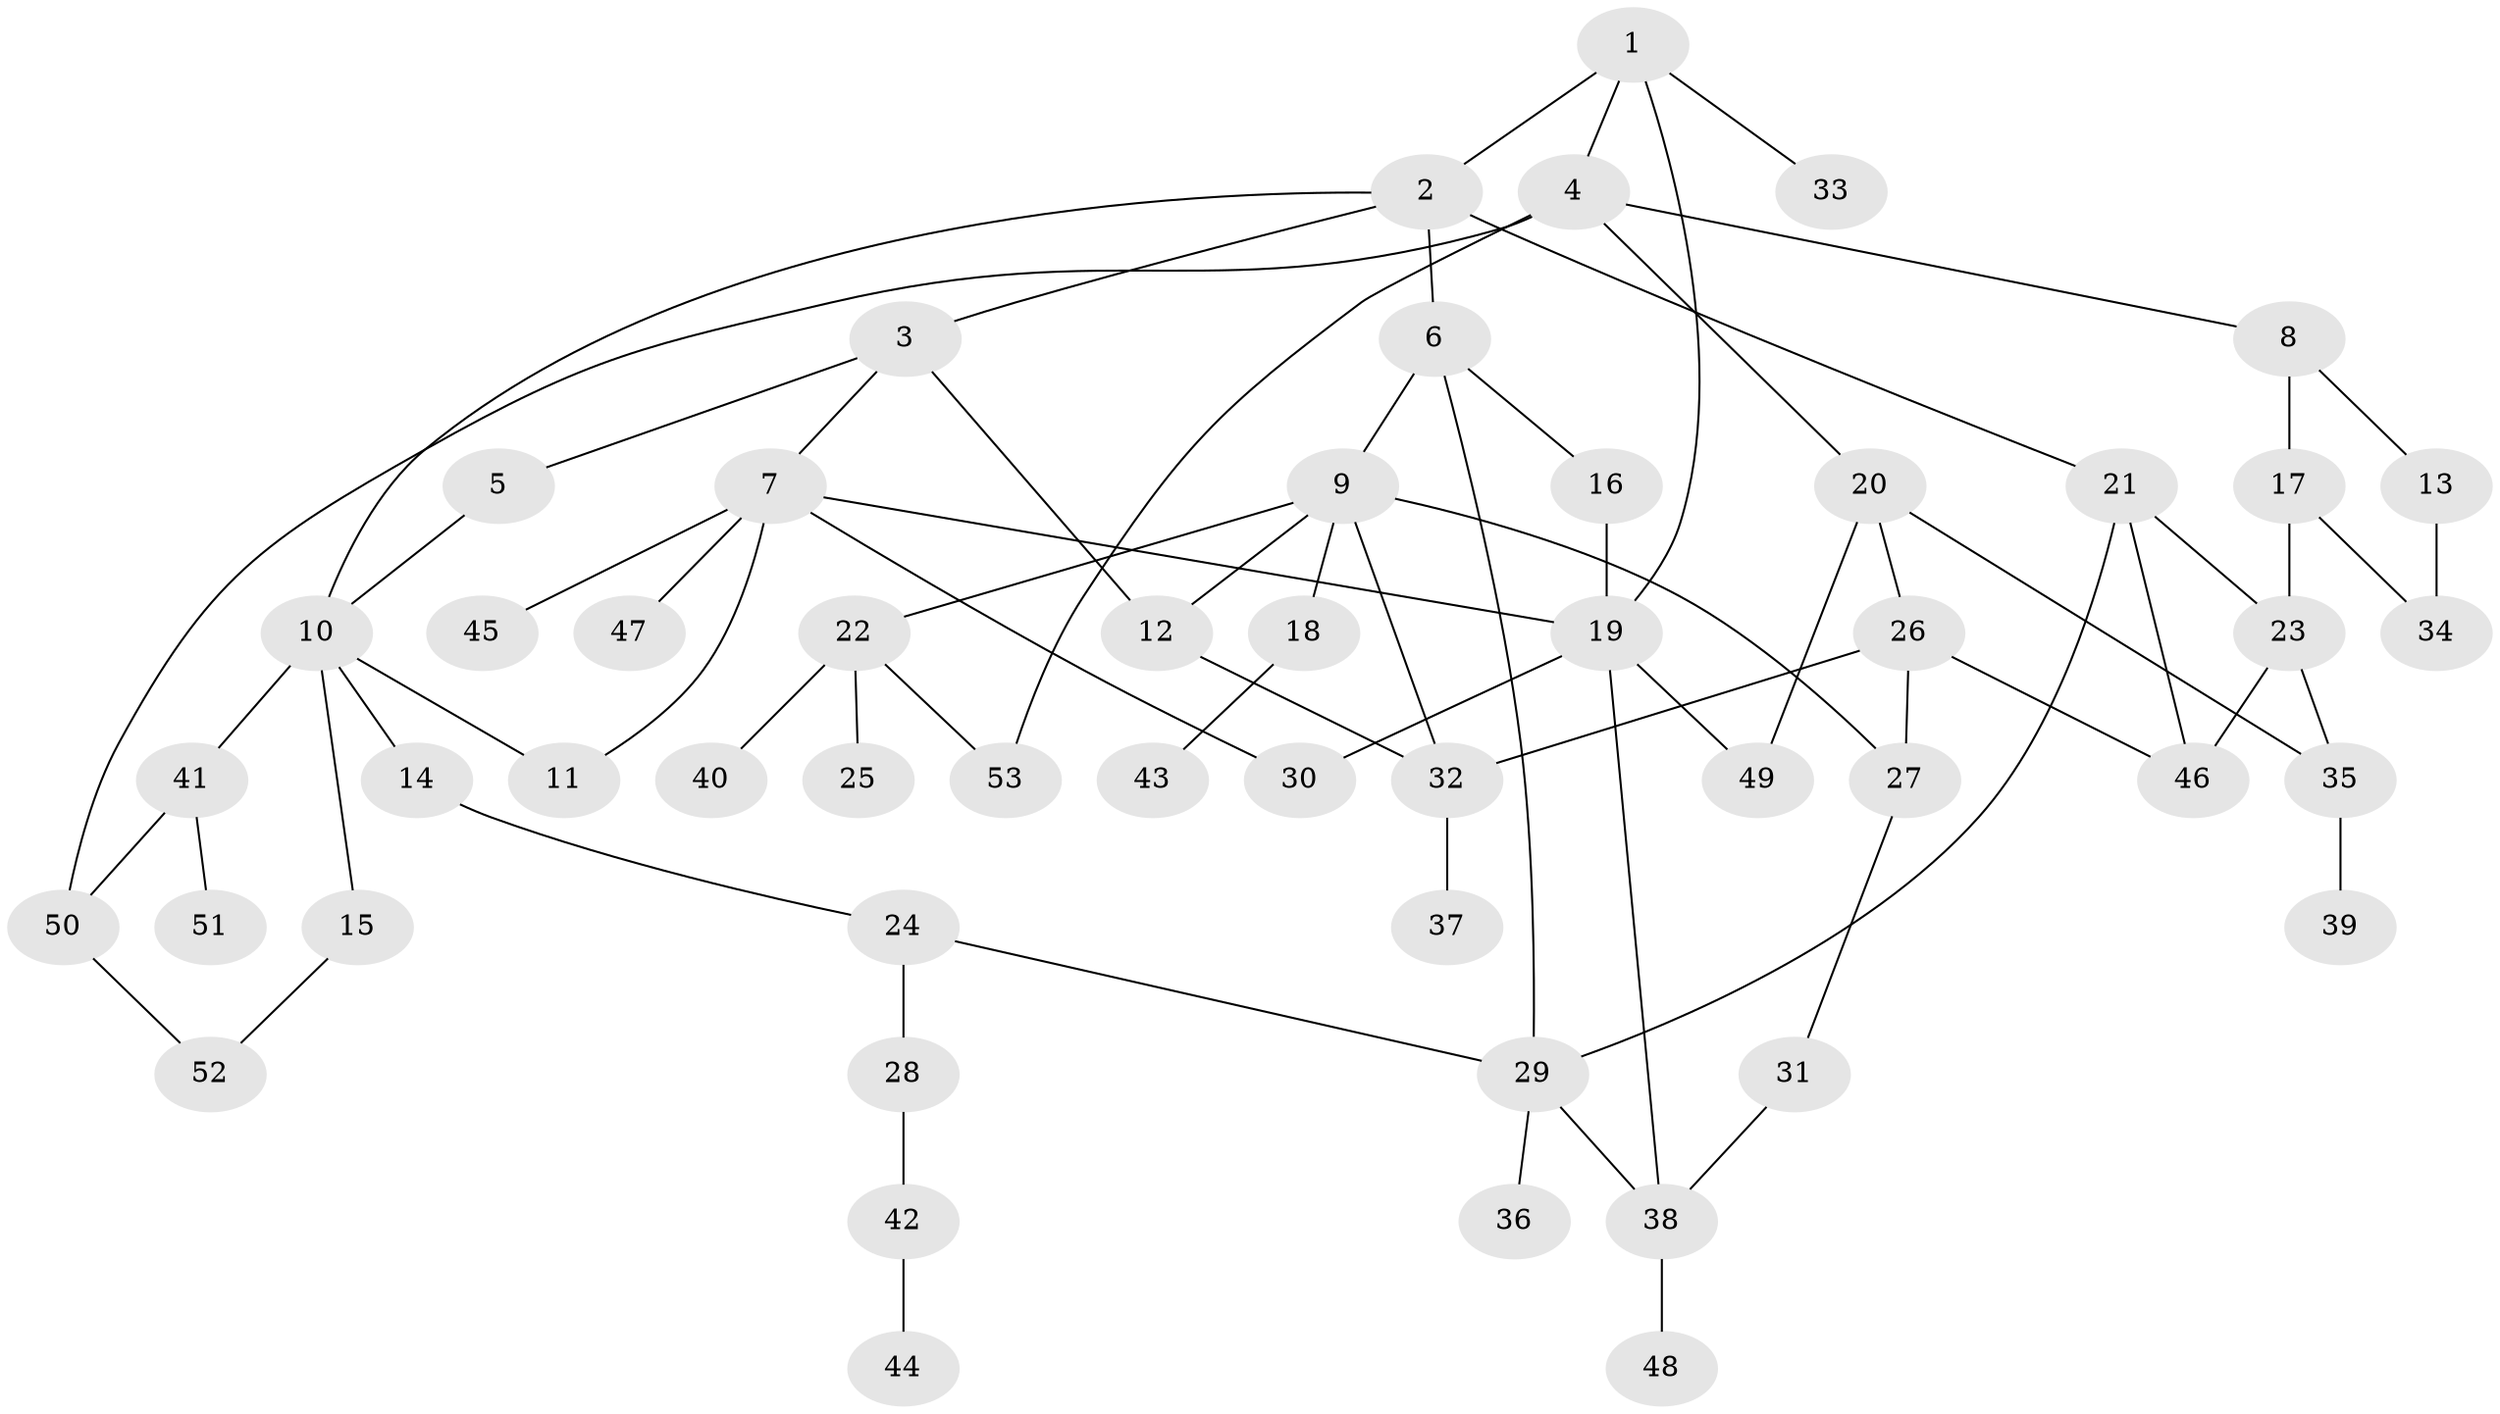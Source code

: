 // Generated by graph-tools (version 1.1) at 2025/13/03/09/25 04:13:30]
// undirected, 53 vertices, 74 edges
graph export_dot {
graph [start="1"]
  node [color=gray90,style=filled];
  1;
  2;
  3;
  4;
  5;
  6;
  7;
  8;
  9;
  10;
  11;
  12;
  13;
  14;
  15;
  16;
  17;
  18;
  19;
  20;
  21;
  22;
  23;
  24;
  25;
  26;
  27;
  28;
  29;
  30;
  31;
  32;
  33;
  34;
  35;
  36;
  37;
  38;
  39;
  40;
  41;
  42;
  43;
  44;
  45;
  46;
  47;
  48;
  49;
  50;
  51;
  52;
  53;
  1 -- 2;
  1 -- 4;
  1 -- 19;
  1 -- 33;
  2 -- 3;
  2 -- 6;
  2 -- 21;
  2 -- 10;
  3 -- 5;
  3 -- 7;
  3 -- 12;
  4 -- 8;
  4 -- 20;
  4 -- 50;
  4 -- 53;
  5 -- 10;
  6 -- 9;
  6 -- 16;
  6 -- 29;
  7 -- 11;
  7 -- 45;
  7 -- 47;
  7 -- 30;
  7 -- 19;
  8 -- 13;
  8 -- 17;
  9 -- 12;
  9 -- 18;
  9 -- 22;
  9 -- 27;
  9 -- 32;
  10 -- 14;
  10 -- 15;
  10 -- 41;
  10 -- 11;
  12 -- 32;
  13 -- 34;
  14 -- 24;
  15 -- 52;
  16 -- 19;
  17 -- 23;
  17 -- 34;
  18 -- 43;
  19 -- 30;
  19 -- 38;
  19 -- 49;
  20 -- 26;
  20 -- 35;
  20 -- 49;
  21 -- 23;
  21 -- 29;
  21 -- 46;
  22 -- 25;
  22 -- 40;
  22 -- 53;
  23 -- 46;
  23 -- 35;
  24 -- 28;
  24 -- 29;
  26 -- 27;
  26 -- 32;
  26 -- 46;
  27 -- 31;
  28 -- 42;
  29 -- 36;
  29 -- 38;
  31 -- 38;
  32 -- 37;
  35 -- 39;
  38 -- 48;
  41 -- 51;
  41 -- 50;
  42 -- 44;
  50 -- 52;
}
